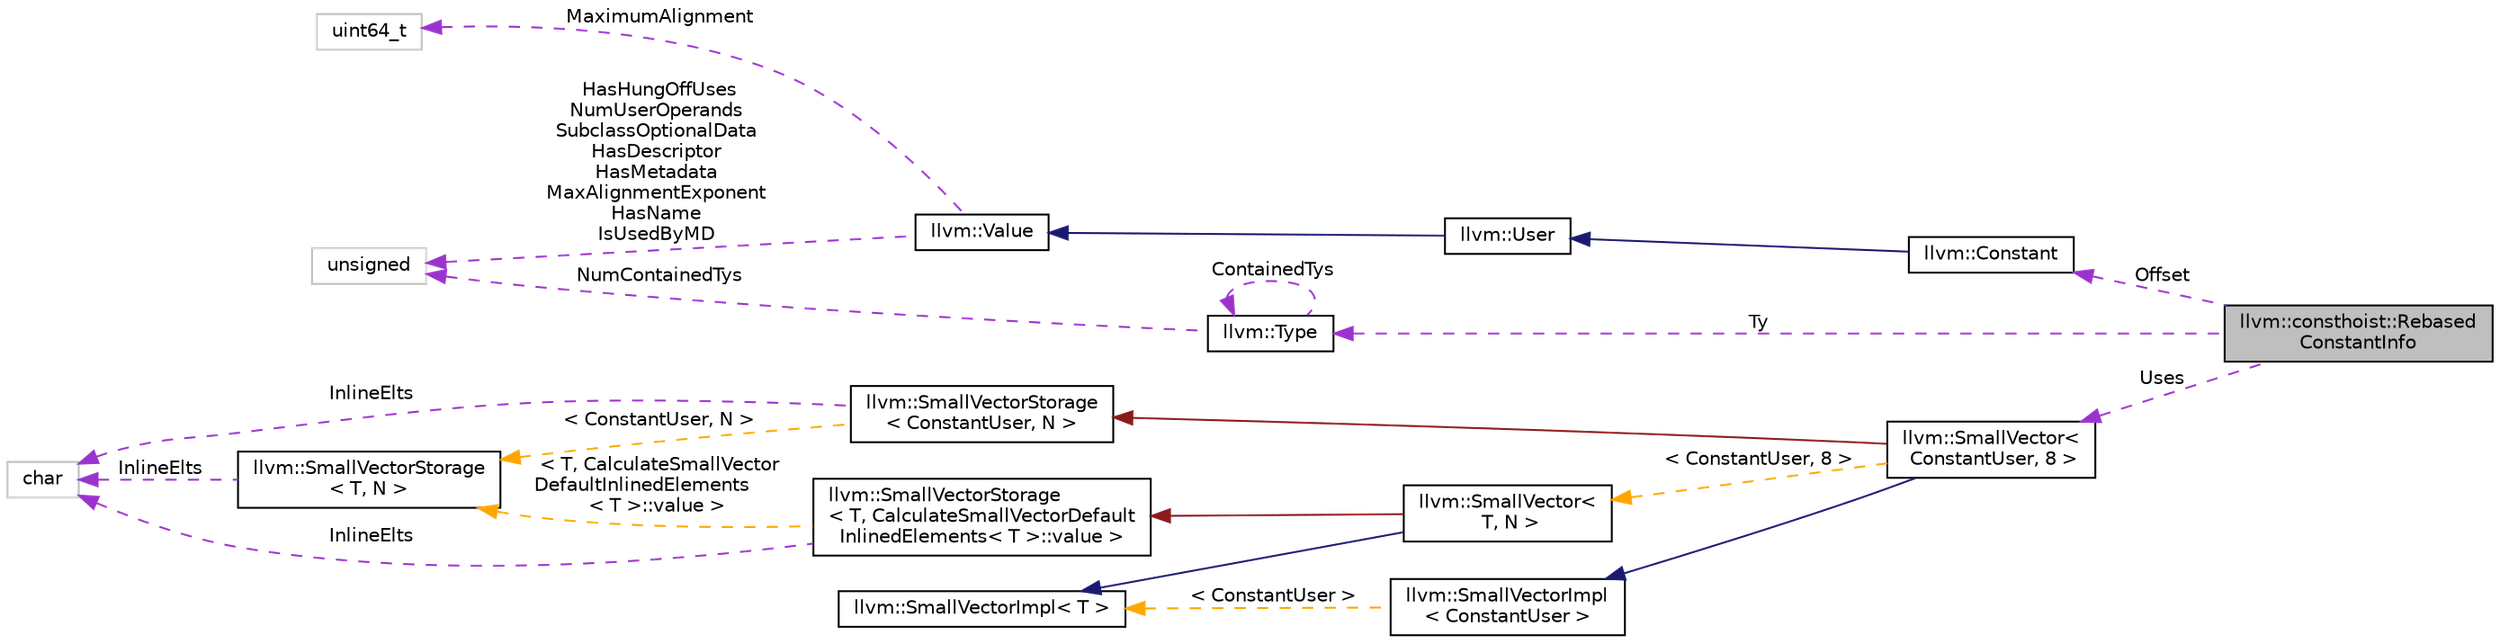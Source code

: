 digraph "llvm::consthoist::RebasedConstantInfo"
{
 // LATEX_PDF_SIZE
  bgcolor="transparent";
  edge [fontname="Helvetica",fontsize="10",labelfontname="Helvetica",labelfontsize="10"];
  node [fontname="Helvetica",fontsize="10",shape=record];
  rankdir="LR";
  Node1 [label="llvm::consthoist::Rebased\lConstantInfo",height=0.2,width=0.4,color="black", fillcolor="grey75", style="filled", fontcolor="black",tooltip="This represents a constant that has been rebased with respect to a base constant."];
  Node2 -> Node1 [dir="back",color="darkorchid3",fontsize="10",style="dashed",label=" Ty" ,fontname="Helvetica"];
  Node2 [label="llvm::Type",height=0.2,width=0.4,color="black",URL="$classllvm_1_1Type.html",tooltip="The instances of the Type class are immutable: once they are created, they are never changed."];
  Node2 -> Node2 [dir="back",color="darkorchid3",fontsize="10",style="dashed",label=" ContainedTys" ,fontname="Helvetica"];
  Node3 -> Node2 [dir="back",color="darkorchid3",fontsize="10",style="dashed",label=" NumContainedTys" ,fontname="Helvetica"];
  Node3 [label="unsigned",height=0.2,width=0.4,color="grey75",tooltip=" "];
  Node4 -> Node1 [dir="back",color="darkorchid3",fontsize="10",style="dashed",label=" Offset" ,fontname="Helvetica"];
  Node4 [label="llvm::Constant",height=0.2,width=0.4,color="black",URL="$classllvm_1_1Constant.html",tooltip="This is an important base class in LLVM."];
  Node5 -> Node4 [dir="back",color="midnightblue",fontsize="10",style="solid",fontname="Helvetica"];
  Node5 [label="llvm::User",height=0.2,width=0.4,color="black",URL="$classllvm_1_1User.html",tooltip=" "];
  Node6 -> Node5 [dir="back",color="midnightblue",fontsize="10",style="solid",fontname="Helvetica"];
  Node6 [label="llvm::Value",height=0.2,width=0.4,color="black",URL="$classllvm_1_1Value.html",tooltip="LLVM Value Representation."];
  Node7 -> Node6 [dir="back",color="darkorchid3",fontsize="10",style="dashed",label=" MaximumAlignment" ,fontname="Helvetica"];
  Node7 [label="uint64_t",height=0.2,width=0.4,color="grey75",tooltip=" "];
  Node3 -> Node6 [dir="back",color="darkorchid3",fontsize="10",style="dashed",label=" HasHungOffUses\nNumUserOperands\nSubclassOptionalData\nHasDescriptor\nHasMetadata\nMaxAlignmentExponent\nHasName\nIsUsedByMD" ,fontname="Helvetica"];
  Node8 -> Node1 [dir="back",color="darkorchid3",fontsize="10",style="dashed",label=" Uses" ,fontname="Helvetica"];
  Node8 [label="llvm::SmallVector\<\l ConstantUser, 8 \>",height=0.2,width=0.4,color="black",URL="$classllvm_1_1SmallVector.html",tooltip=" "];
  Node9 -> Node8 [dir="back",color="midnightblue",fontsize="10",style="solid",fontname="Helvetica"];
  Node9 [label="llvm::SmallVectorImpl\l\< ConstantUser \>",height=0.2,width=0.4,color="black",URL="$classllvm_1_1SmallVectorImpl.html",tooltip=" "];
  Node10 -> Node9 [dir="back",color="orange",fontsize="10",style="dashed",label=" \< ConstantUser \>" ,fontname="Helvetica"];
  Node10 [label="llvm::SmallVectorImpl\< T \>",height=0.2,width=0.4,color="black",URL="$classllvm_1_1SmallVectorImpl.html",tooltip="This class consists of common code factored out of the SmallVector class to reduce code duplication b..."];
  Node11 -> Node8 [dir="back",color="firebrick4",fontsize="10",style="solid",fontname="Helvetica"];
  Node11 [label="llvm::SmallVectorStorage\l\< ConstantUser, N \>",height=0.2,width=0.4,color="black",URL="$structllvm_1_1SmallVectorStorage.html",tooltip=" "];
  Node12 -> Node11 [dir="back",color="darkorchid3",fontsize="10",style="dashed",label=" InlineElts" ,fontname="Helvetica"];
  Node12 [label="char",height=0.2,width=0.4,color="grey75",tooltip=" "];
  Node13 -> Node11 [dir="back",color="orange",fontsize="10",style="dashed",label=" \< ConstantUser, N \>" ,fontname="Helvetica"];
  Node13 [label="llvm::SmallVectorStorage\l\< T, N \>",height=0.2,width=0.4,color="black",URL="$structllvm_1_1SmallVectorStorage.html",tooltip="Storage for the SmallVector elements."];
  Node12 -> Node13 [dir="back",color="darkorchid3",fontsize="10",style="dashed",label=" InlineElts" ,fontname="Helvetica"];
  Node14 -> Node8 [dir="back",color="orange",fontsize="10",style="dashed",label=" \< ConstantUser, 8 \>" ,fontname="Helvetica"];
  Node14 [label="llvm::SmallVector\<\l T, N \>",height=0.2,width=0.4,color="black",URL="$classllvm_1_1SmallVector.html",tooltip="This is a 'vector' (really, a variable-sized array), optimized for the case when the array is small."];
  Node10 -> Node14 [dir="back",color="midnightblue",fontsize="10",style="solid",fontname="Helvetica"];
  Node15 -> Node14 [dir="back",color="firebrick4",fontsize="10",style="solid",fontname="Helvetica"];
  Node15 [label="llvm::SmallVectorStorage\l\< T, CalculateSmallVectorDefault\lInlinedElements\< T \>::value \>",height=0.2,width=0.4,color="black",URL="$structllvm_1_1SmallVectorStorage.html",tooltip=" "];
  Node12 -> Node15 [dir="back",color="darkorchid3",fontsize="10",style="dashed",label=" InlineElts" ,fontname="Helvetica"];
  Node13 -> Node15 [dir="back",color="orange",fontsize="10",style="dashed",label=" \< T, CalculateSmallVector\lDefaultInlinedElements\l\< T \>::value \>" ,fontname="Helvetica"];
}
